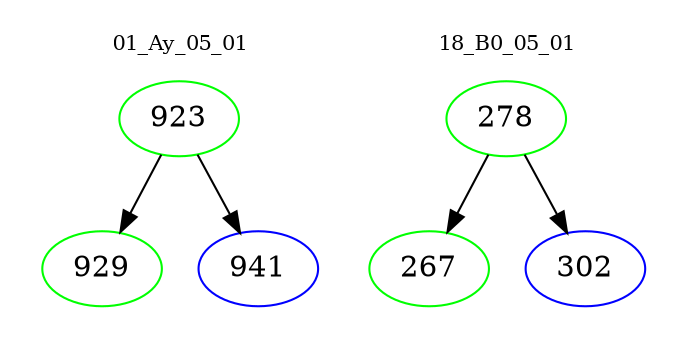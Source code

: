 digraph{
subgraph cluster_0 {
color = white
label = "01_Ay_05_01";
fontsize=10;
T0_923 [label="923", color="green"]
T0_923 -> T0_929 [color="black"]
T0_929 [label="929", color="green"]
T0_923 -> T0_941 [color="black"]
T0_941 [label="941", color="blue"]
}
subgraph cluster_1 {
color = white
label = "18_B0_05_01";
fontsize=10;
T1_278 [label="278", color="green"]
T1_278 -> T1_267 [color="black"]
T1_267 [label="267", color="green"]
T1_278 -> T1_302 [color="black"]
T1_302 [label="302", color="blue"]
}
}
